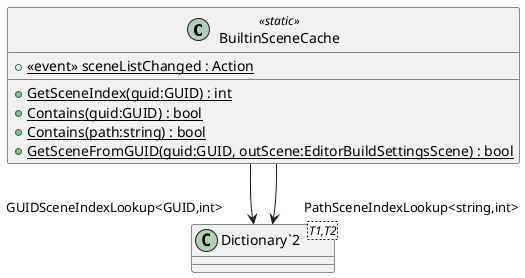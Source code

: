 @startuml
class BuiltinSceneCache <<static>> {
    + {static}  <<event>> sceneListChanged : Action 
    + {static} GetSceneIndex(guid:GUID) : int
    + {static} Contains(guid:GUID) : bool
    + {static} Contains(path:string) : bool
    + {static} GetSceneFromGUID(guid:GUID, outScene:EditorBuildSettingsScene) : bool
}
class "Dictionary`2"<T1,T2> {
}
BuiltinSceneCache --> "GUIDSceneIndexLookup<GUID,int>" "Dictionary`2"
BuiltinSceneCache --> "PathSceneIndexLookup<string,int>" "Dictionary`2"
@enduml
